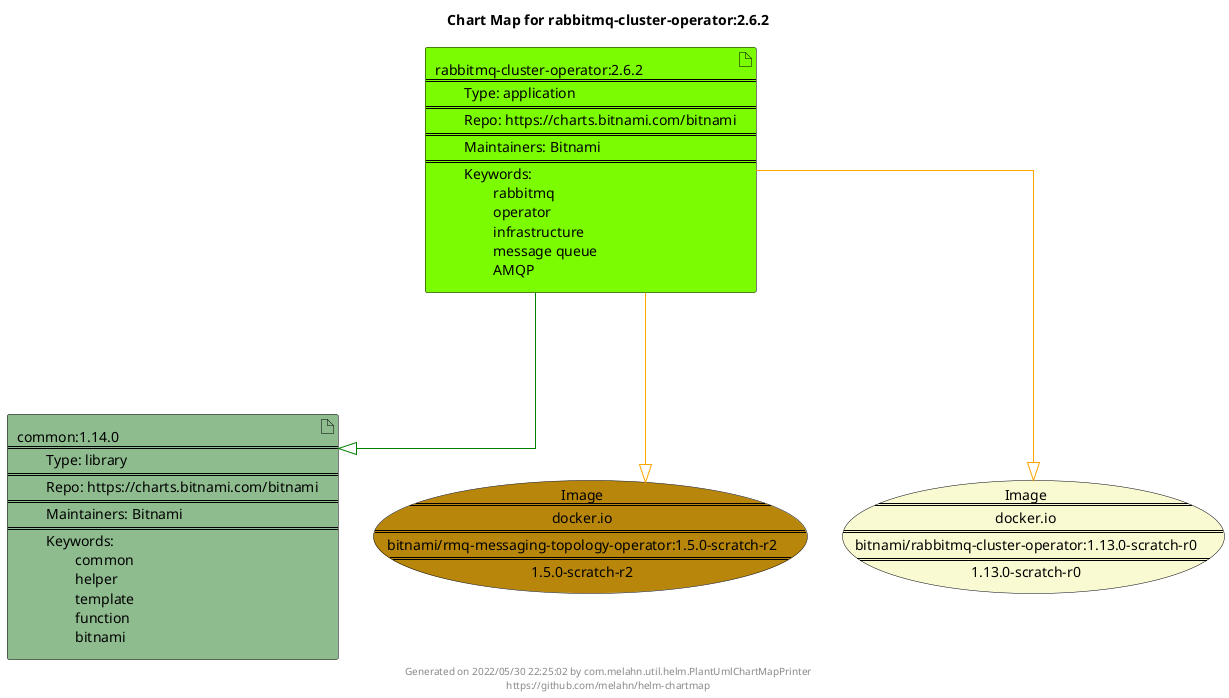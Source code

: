 @startuml
skinparam linetype ortho
skinparam backgroundColor white
skinparam usecaseBorderColor black
skinparam usecaseArrowColor LightSlateGray
skinparam artifactBorderColor black
skinparam artifactArrowColor LightSlateGray

title Chart Map for rabbitmq-cluster-operator:2.6.2

'There are 2 referenced Helm Charts
artifact "rabbitmq-cluster-operator:2.6.2\n====\n\tType: application\n====\n\tRepo: https://charts.bitnami.com/bitnami\n====\n\tMaintainers: Bitnami\n====\n\tKeywords: \n\t\trabbitmq\n\t\toperator\n\t\tinfrastructure\n\t\tmessage queue\n\t\tAMQP" as rabbitmq_cluster_operator_2_6_2 #LawnGreen
artifact "common:1.14.0\n====\n\tType: library\n====\n\tRepo: https://charts.bitnami.com/bitnami\n====\n\tMaintainers: Bitnami\n====\n\tKeywords: \n\t\tcommon\n\t\thelper\n\t\ttemplate\n\t\tfunction\n\t\tbitnami" as common_1_14_0 #DarkSeaGreen

'There are 2 referenced Docker Images
usecase "Image\n====\ndocker.io\n====\nbitnami/rmq-messaging-topology-operator:1.5.0-scratch-r2\n====\n1.5.0-scratch-r2" as docker_io_bitnami_rmq_messaging_topology_operator_1_5_0_scratch_r2 #DarkGoldenRod
usecase "Image\n====\ndocker.io\n====\nbitnami/rabbitmq-cluster-operator:1.13.0-scratch-r0\n====\n1.13.0-scratch-r0" as docker_io_bitnami_rabbitmq_cluster_operator_1_13_0_scratch_r0 #LightGoldenRodYellow

'Chart Dependencies
rabbitmq_cluster_operator_2_6_2--[#green]-|>common_1_14_0
rabbitmq_cluster_operator_2_6_2--[#orange]-|>docker_io_bitnami_rabbitmq_cluster_operator_1_13_0_scratch_r0
rabbitmq_cluster_operator_2_6_2--[#orange]-|>docker_io_bitnami_rmq_messaging_topology_operator_1_5_0_scratch_r2

center footer Generated on 2022/05/30 22:25:02 by com.melahn.util.helm.PlantUmlChartMapPrinter\nhttps://github.com/melahn/helm-chartmap
@enduml
